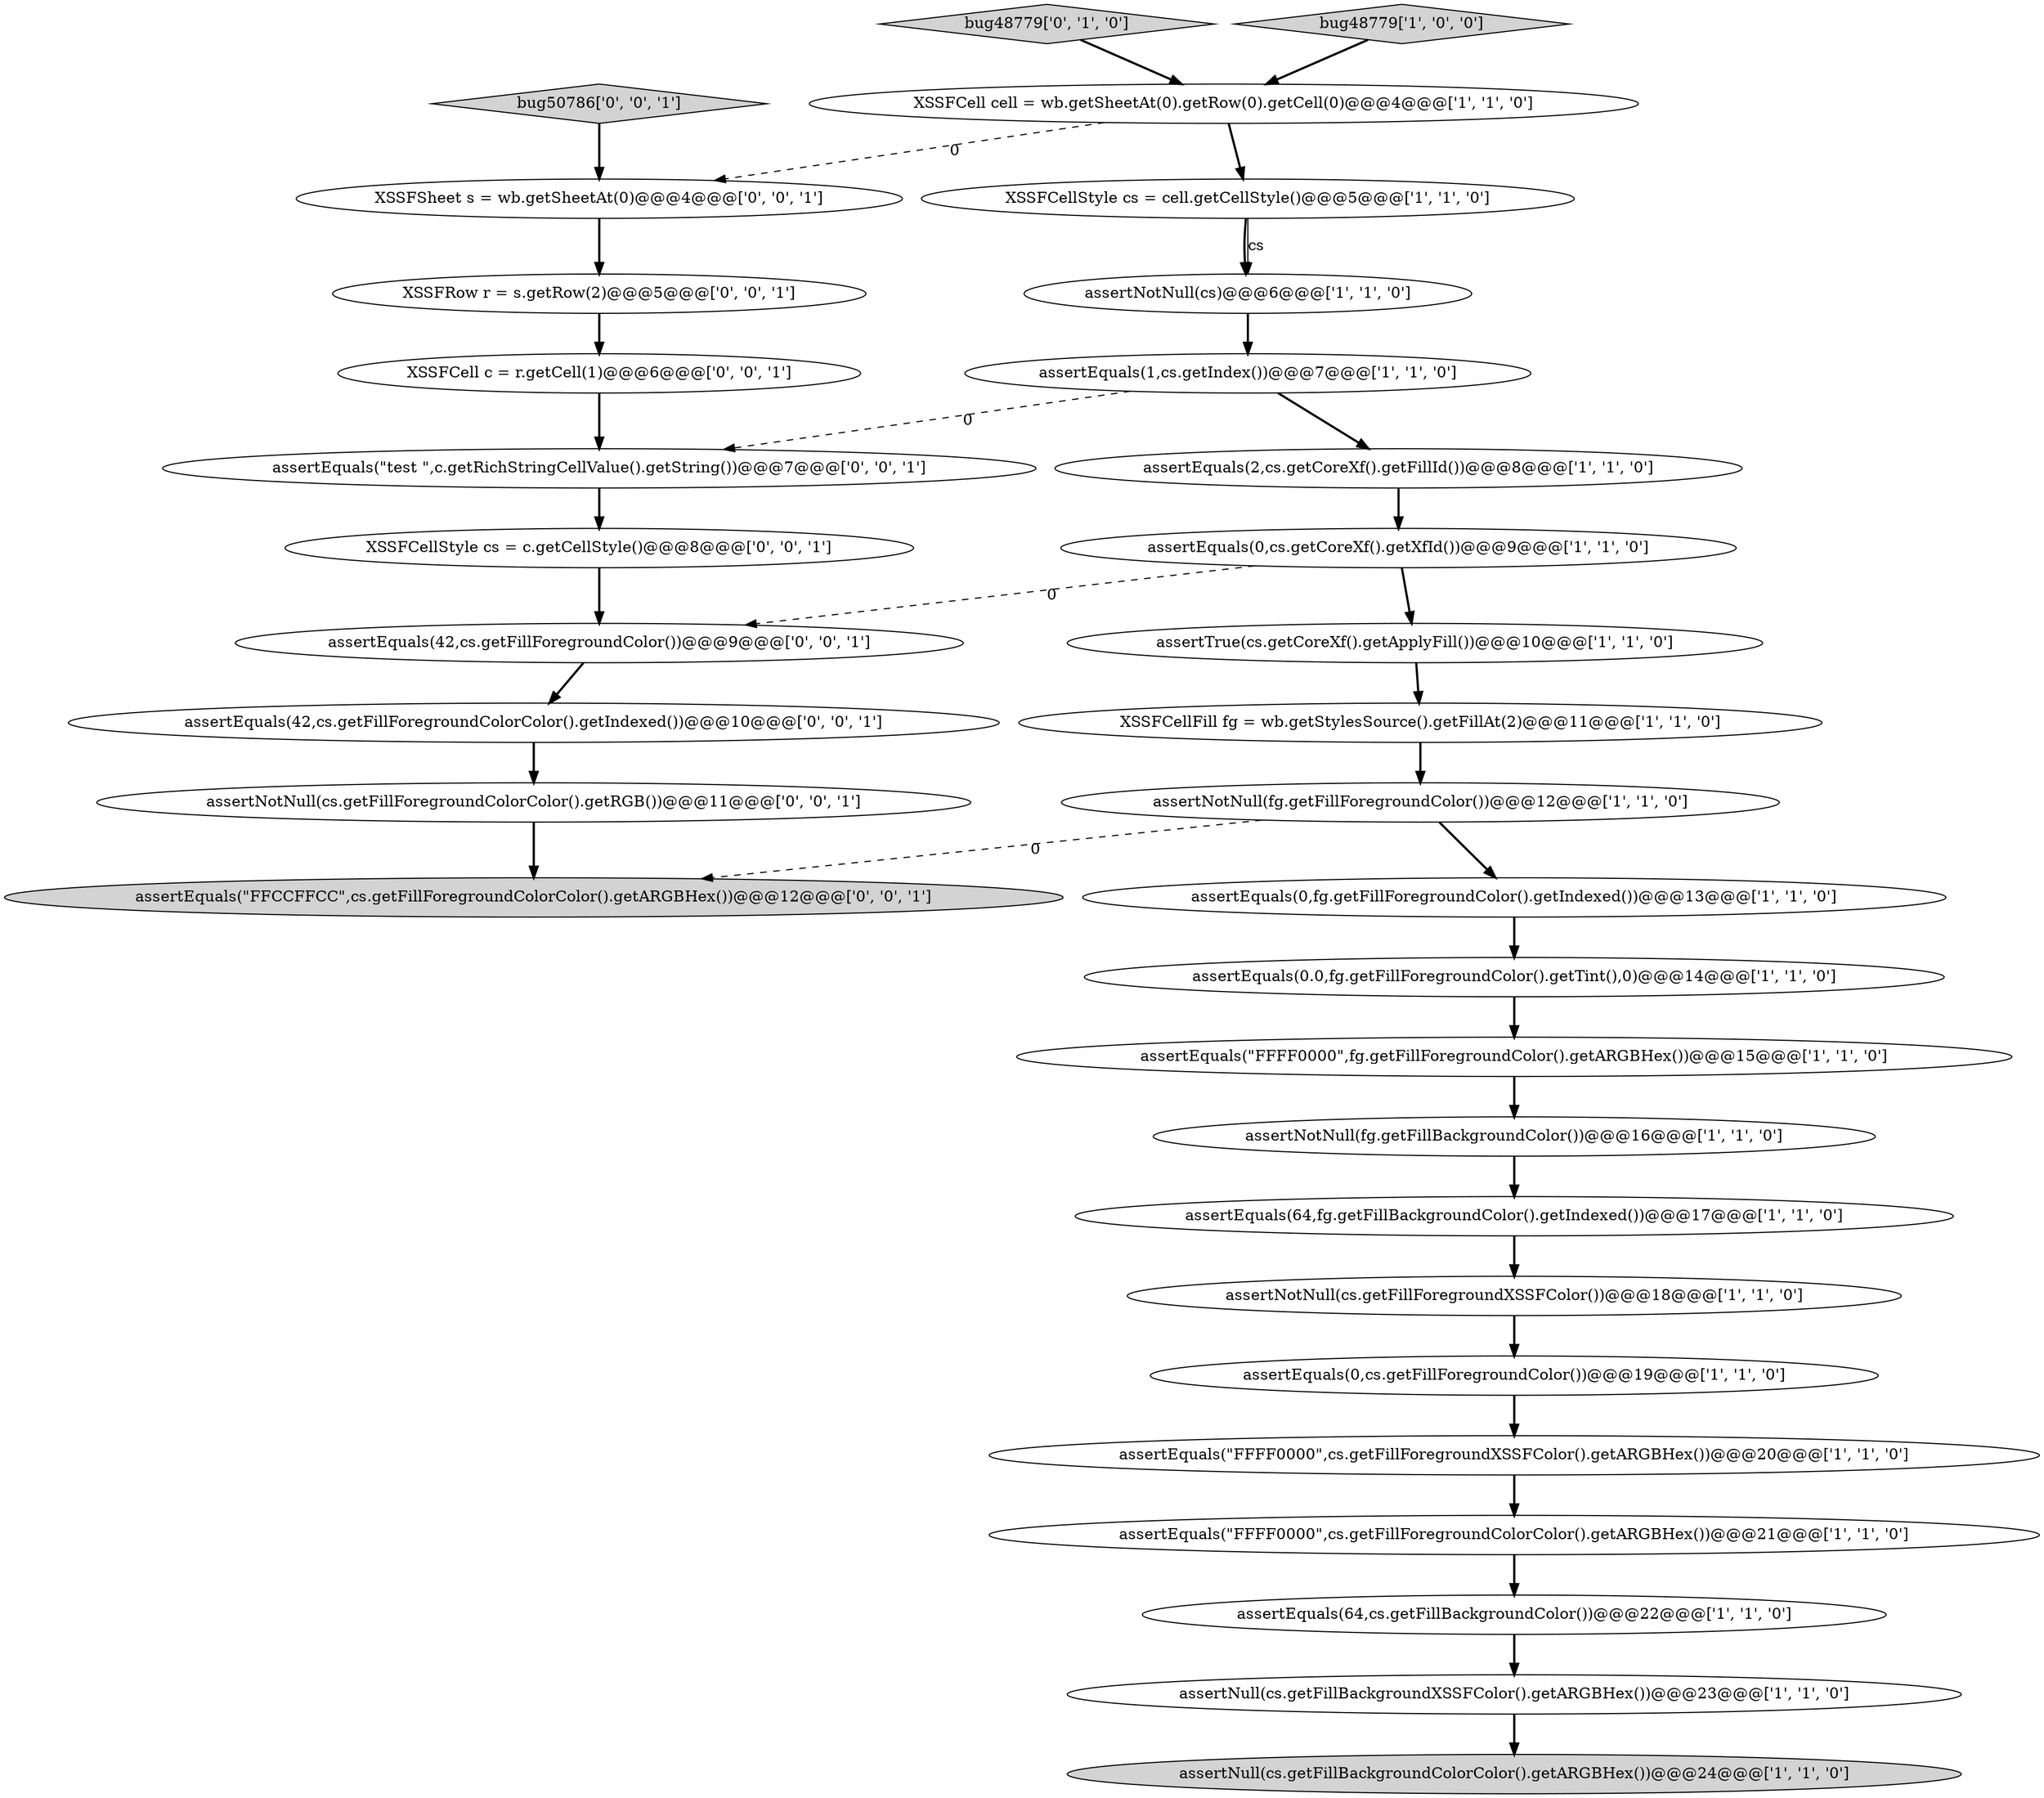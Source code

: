 digraph {
12 [style = filled, label = "XSSFCellFill fg = wb.getStylesSource().getFillAt(2)@@@11@@@['1', '1', '0']", fillcolor = white, shape = ellipse image = "AAA0AAABBB1BBB"];
29 [style = filled, label = "assertEquals(42,cs.getFillForegroundColor())@@@9@@@['0', '0', '1']", fillcolor = white, shape = ellipse image = "AAA0AAABBB3BBB"];
23 [style = filled, label = "XSSFSheet s = wb.getSheetAt(0)@@@4@@@['0', '0', '1']", fillcolor = white, shape = ellipse image = "AAA0AAABBB3BBB"];
15 [style = filled, label = "assertEquals(1,cs.getIndex())@@@7@@@['1', '1', '0']", fillcolor = white, shape = ellipse image = "AAA0AAABBB1BBB"];
28 [style = filled, label = "XSSFCellStyle cs = c.getCellStyle()@@@8@@@['0', '0', '1']", fillcolor = white, shape = ellipse image = "AAA0AAABBB3BBB"];
21 [style = filled, label = "assertNull(cs.getFillBackgroundXSSFColor().getARGBHex())@@@23@@@['1', '1', '0']", fillcolor = white, shape = ellipse image = "AAA0AAABBB1BBB"];
3 [style = filled, label = "assertEquals(\"FFFF0000\",fg.getFillForegroundColor().getARGBHex())@@@15@@@['1', '1', '0']", fillcolor = white, shape = ellipse image = "AAA0AAABBB1BBB"];
31 [style = filled, label = "bug50786['0', '0', '1']", fillcolor = lightgray, shape = diamond image = "AAA0AAABBB3BBB"];
7 [style = filled, label = "assertEquals(\"FFFF0000\",cs.getFillForegroundColorColor().getARGBHex())@@@21@@@['1', '1', '0']", fillcolor = white, shape = ellipse image = "AAA0AAABBB1BBB"];
30 [style = filled, label = "assertEquals(42,cs.getFillForegroundColorColor().getIndexed())@@@10@@@['0', '0', '1']", fillcolor = white, shape = ellipse image = "AAA0AAABBB3BBB"];
10 [style = filled, label = "assertEquals(0,cs.getFillForegroundColor())@@@19@@@['1', '1', '0']", fillcolor = white, shape = ellipse image = "AAA0AAABBB1BBB"];
18 [style = filled, label = "XSSFCell cell = wb.getSheetAt(0).getRow(0).getCell(0)@@@4@@@['1', '1', '0']", fillcolor = white, shape = ellipse image = "AAA0AAABBB1BBB"];
32 [style = filled, label = "XSSFCell c = r.getCell(1)@@@6@@@['0', '0', '1']", fillcolor = white, shape = ellipse image = "AAA0AAABBB3BBB"];
27 [style = filled, label = "XSSFRow r = s.getRow(2)@@@5@@@['0', '0', '1']", fillcolor = white, shape = ellipse image = "AAA0AAABBB3BBB"];
6 [style = filled, label = "assertEquals(\"FFFF0000\",cs.getFillForegroundXSSFColor().getARGBHex())@@@20@@@['1', '1', '0']", fillcolor = white, shape = ellipse image = "AAA0AAABBB1BBB"];
22 [style = filled, label = "bug48779['0', '1', '0']", fillcolor = lightgray, shape = diamond image = "AAA0AAABBB2BBB"];
13 [style = filled, label = "assertEquals(2,cs.getCoreXf().getFillId())@@@8@@@['1', '1', '0']", fillcolor = white, shape = ellipse image = "AAA0AAABBB1BBB"];
2 [style = filled, label = "assertEquals(0,fg.getFillForegroundColor().getIndexed())@@@13@@@['1', '1', '0']", fillcolor = white, shape = ellipse image = "AAA0AAABBB1BBB"];
5 [style = filled, label = "bug48779['1', '0', '0']", fillcolor = lightgray, shape = diamond image = "AAA0AAABBB1BBB"];
9 [style = filled, label = "assertNull(cs.getFillBackgroundColorColor().getARGBHex())@@@24@@@['1', '1', '0']", fillcolor = lightgray, shape = ellipse image = "AAA0AAABBB1BBB"];
24 [style = filled, label = "assertEquals(\"test \",c.getRichStringCellValue().getString())@@@7@@@['0', '0', '1']", fillcolor = white, shape = ellipse image = "AAA0AAABBB3BBB"];
4 [style = filled, label = "assertEquals(0.0,fg.getFillForegroundColor().getTint(),0)@@@14@@@['1', '1', '0']", fillcolor = white, shape = ellipse image = "AAA0AAABBB1BBB"];
1 [style = filled, label = "assertTrue(cs.getCoreXf().getApplyFill())@@@10@@@['1', '1', '0']", fillcolor = white, shape = ellipse image = "AAA0AAABBB1BBB"];
0 [style = filled, label = "assertNotNull(cs)@@@6@@@['1', '1', '0']", fillcolor = white, shape = ellipse image = "AAA0AAABBB1BBB"];
11 [style = filled, label = "assertEquals(64,fg.getFillBackgroundColor().getIndexed())@@@17@@@['1', '1', '0']", fillcolor = white, shape = ellipse image = "AAA0AAABBB1BBB"];
25 [style = filled, label = "assertEquals(\"FFCCFFCC\",cs.getFillForegroundColorColor().getARGBHex())@@@12@@@['0', '0', '1']", fillcolor = lightgray, shape = ellipse image = "AAA0AAABBB3BBB"];
17 [style = filled, label = "assertNotNull(fg.getFillForegroundColor())@@@12@@@['1', '1', '0']", fillcolor = white, shape = ellipse image = "AAA0AAABBB1BBB"];
26 [style = filled, label = "assertNotNull(cs.getFillForegroundColorColor().getRGB())@@@11@@@['0', '0', '1']", fillcolor = white, shape = ellipse image = "AAA0AAABBB3BBB"];
20 [style = filled, label = "assertEquals(0,cs.getCoreXf().getXfId())@@@9@@@['1', '1', '0']", fillcolor = white, shape = ellipse image = "AAA0AAABBB1BBB"];
19 [style = filled, label = "assertNotNull(cs.getFillForegroundXSSFColor())@@@18@@@['1', '1', '0']", fillcolor = white, shape = ellipse image = "AAA0AAABBB1BBB"];
8 [style = filled, label = "assertEquals(64,cs.getFillBackgroundColor())@@@22@@@['1', '1', '0']", fillcolor = white, shape = ellipse image = "AAA0AAABBB1BBB"];
14 [style = filled, label = "assertNotNull(fg.getFillBackgroundColor())@@@16@@@['1', '1', '0']", fillcolor = white, shape = ellipse image = "AAA0AAABBB1BBB"];
16 [style = filled, label = "XSSFCellStyle cs = cell.getCellStyle()@@@5@@@['1', '1', '0']", fillcolor = white, shape = ellipse image = "AAA0AAABBB1BBB"];
28->29 [style = bold, label=""];
24->28 [style = bold, label=""];
4->3 [style = bold, label=""];
16->0 [style = bold, label=""];
15->13 [style = bold, label=""];
27->32 [style = bold, label=""];
31->23 [style = bold, label=""];
23->27 [style = bold, label=""];
29->30 [style = bold, label=""];
26->25 [style = bold, label=""];
3->14 [style = bold, label=""];
12->17 [style = bold, label=""];
30->26 [style = bold, label=""];
15->24 [style = dashed, label="0"];
19->10 [style = bold, label=""];
5->18 [style = bold, label=""];
20->1 [style = bold, label=""];
11->19 [style = bold, label=""];
7->8 [style = bold, label=""];
2->4 [style = bold, label=""];
10->6 [style = bold, label=""];
17->25 [style = dashed, label="0"];
0->15 [style = bold, label=""];
20->29 [style = dashed, label="0"];
16->0 [style = solid, label="cs"];
21->9 [style = bold, label=""];
22->18 [style = bold, label=""];
17->2 [style = bold, label=""];
18->23 [style = dashed, label="0"];
1->12 [style = bold, label=""];
8->21 [style = bold, label=""];
6->7 [style = bold, label=""];
32->24 [style = bold, label=""];
14->11 [style = bold, label=""];
13->20 [style = bold, label=""];
18->16 [style = bold, label=""];
}
